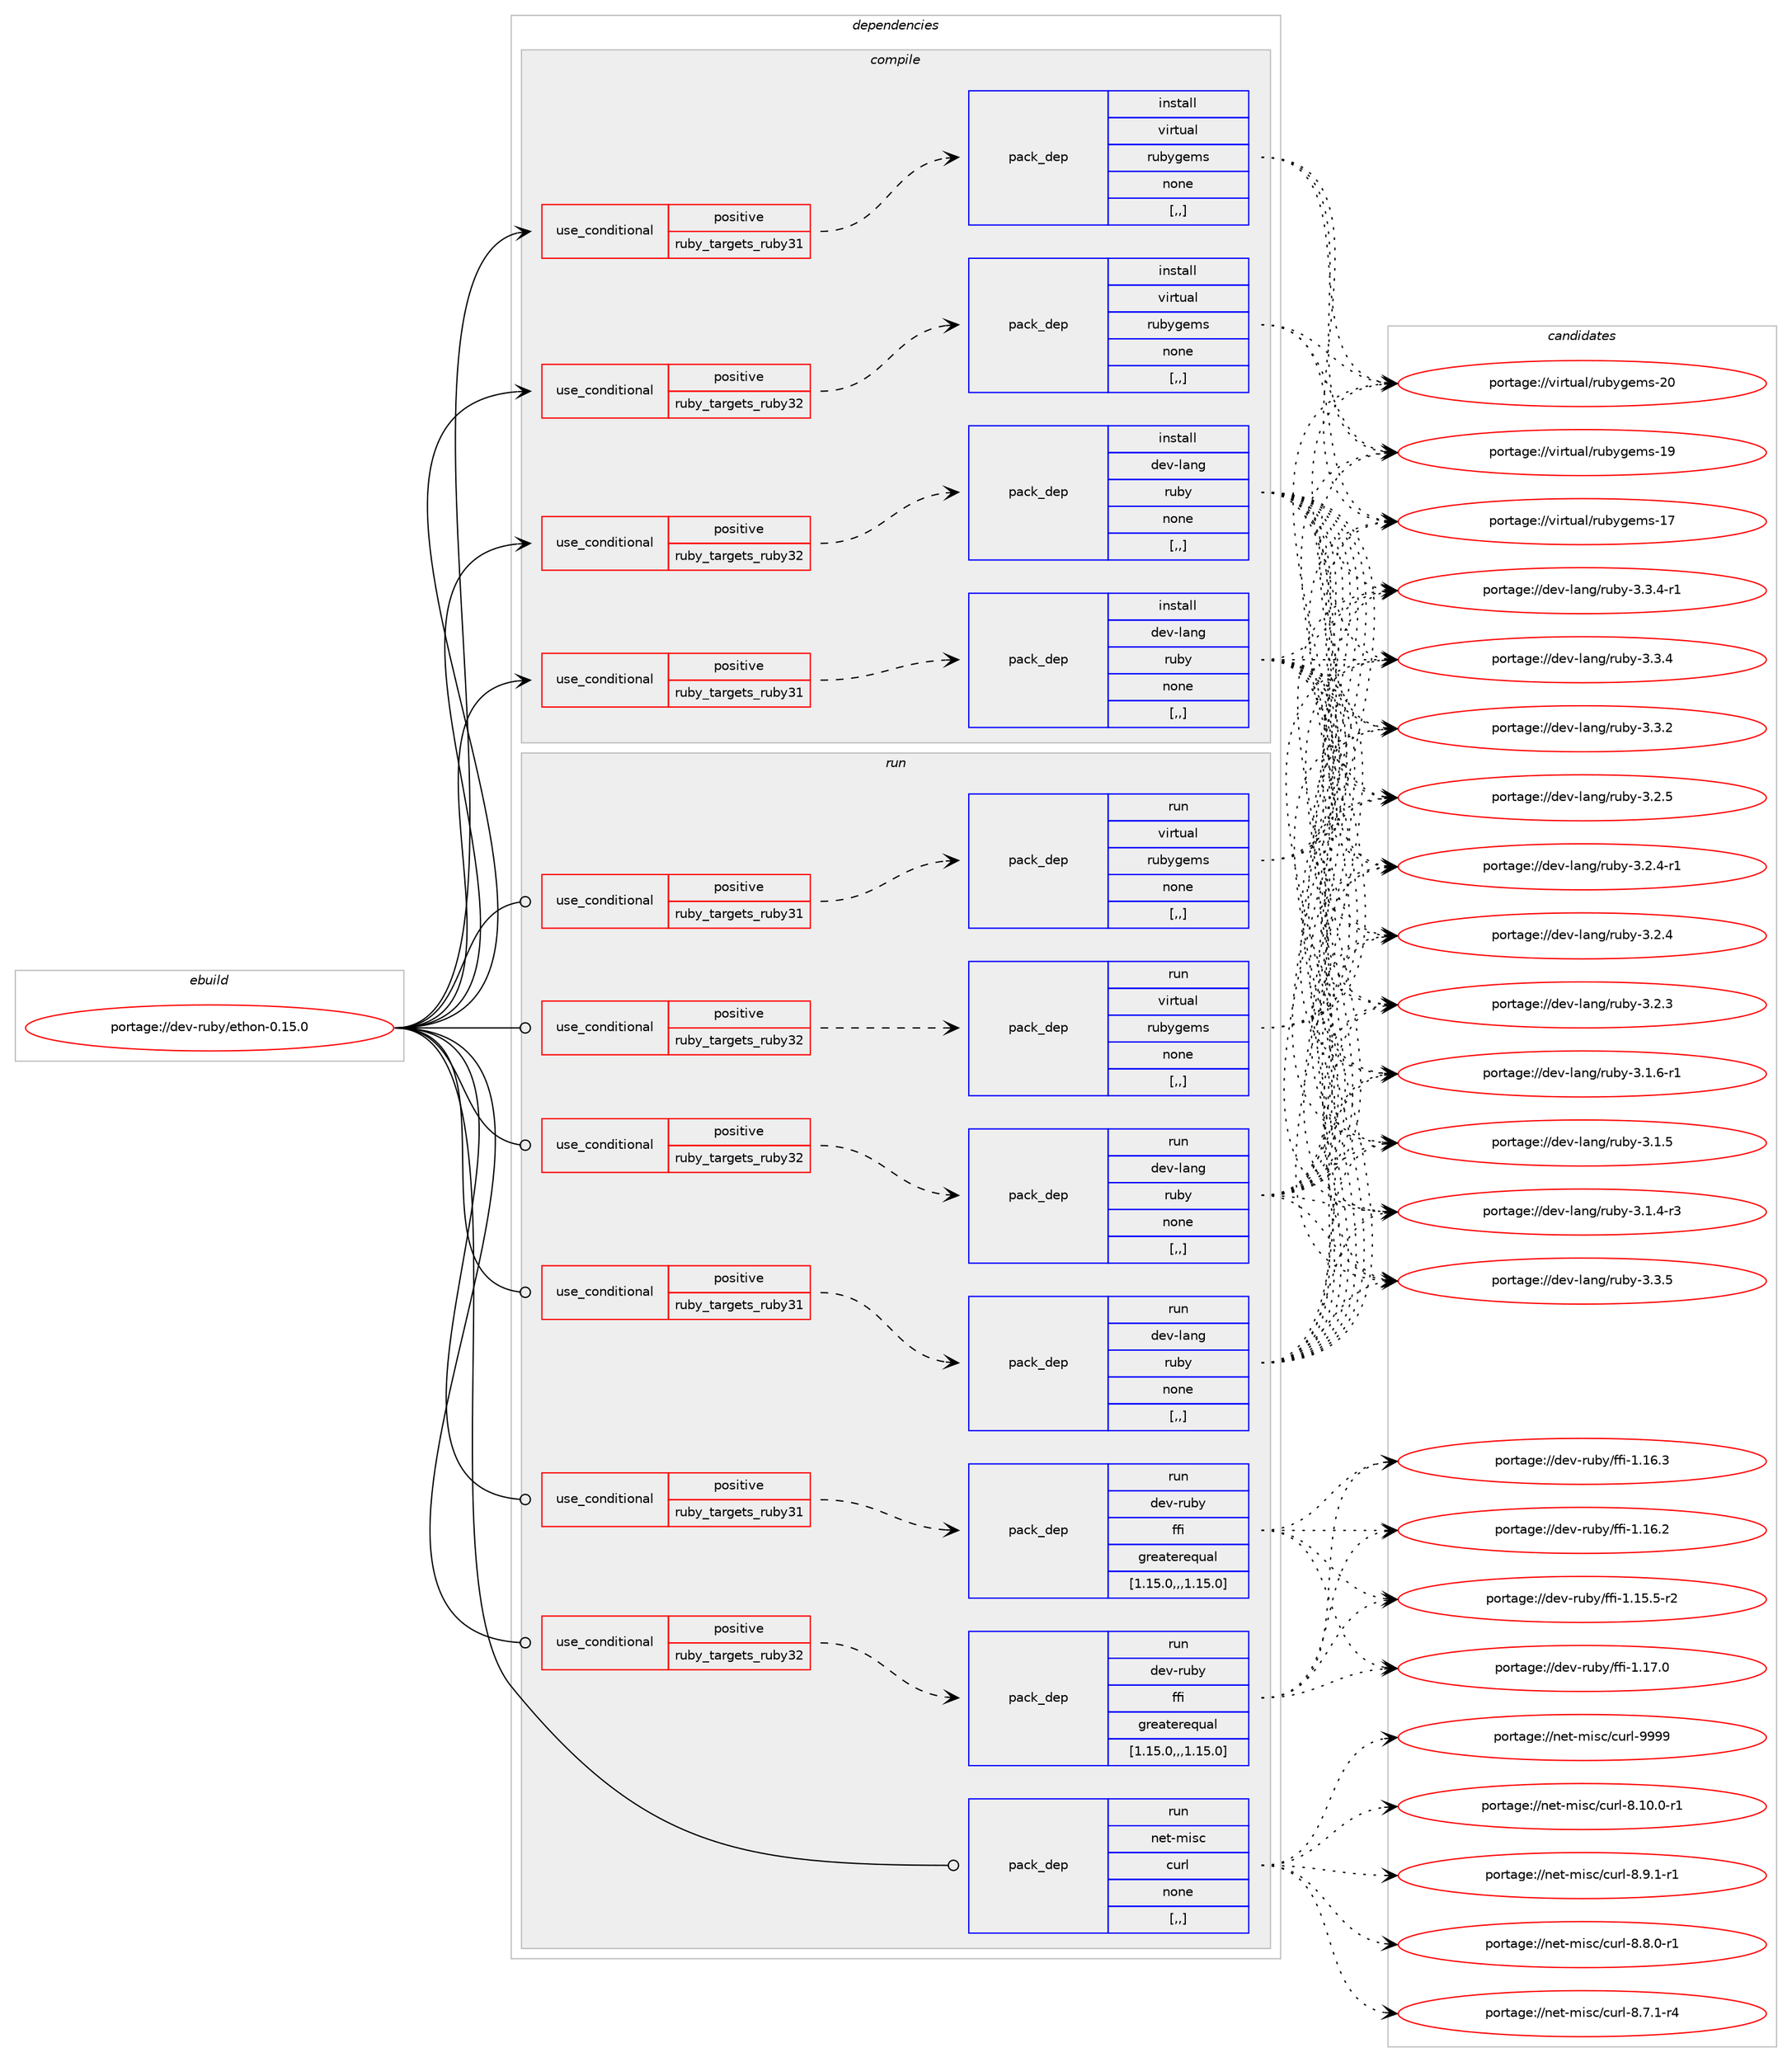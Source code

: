 digraph prolog {

# *************
# Graph options
# *************

newrank=true;
concentrate=true;
compound=true;
graph [rankdir=LR,fontname=Helvetica,fontsize=10,ranksep=1.5];#, ranksep=2.5, nodesep=0.2];
edge  [arrowhead=vee];
node  [fontname=Helvetica,fontsize=10];

# **********
# The ebuild
# **********

subgraph cluster_leftcol {
color=gray;
label=<<i>ebuild</i>>;
id [label="portage://dev-ruby/ethon-0.15.0", color=red, width=4, href="../dev-ruby/ethon-0.15.0.svg"];
}

# ****************
# The dependencies
# ****************

subgraph cluster_midcol {
color=gray;
label=<<i>dependencies</i>>;
subgraph cluster_compile {
fillcolor="#eeeeee";
style=filled;
label=<<i>compile</i>>;
subgraph cond178069 {
dependency678375 [label=<<TABLE BORDER="0" CELLBORDER="1" CELLSPACING="0" CELLPADDING="4"><TR><TD ROWSPAN="3" CELLPADDING="10">use_conditional</TD></TR><TR><TD>positive</TD></TR><TR><TD>ruby_targets_ruby31</TD></TR></TABLE>>, shape=none, color=red];
subgraph pack495400 {
dependency678376 [label=<<TABLE BORDER="0" CELLBORDER="1" CELLSPACING="0" CELLPADDING="4" WIDTH="220"><TR><TD ROWSPAN="6" CELLPADDING="30">pack_dep</TD></TR><TR><TD WIDTH="110">install</TD></TR><TR><TD>dev-lang</TD></TR><TR><TD>ruby</TD></TR><TR><TD>none</TD></TR><TR><TD>[,,]</TD></TR></TABLE>>, shape=none, color=blue];
}
dependency678375:e -> dependency678376:w [weight=20,style="dashed",arrowhead="vee"];
}
id:e -> dependency678375:w [weight=20,style="solid",arrowhead="vee"];
subgraph cond178070 {
dependency678377 [label=<<TABLE BORDER="0" CELLBORDER="1" CELLSPACING="0" CELLPADDING="4"><TR><TD ROWSPAN="3" CELLPADDING="10">use_conditional</TD></TR><TR><TD>positive</TD></TR><TR><TD>ruby_targets_ruby31</TD></TR></TABLE>>, shape=none, color=red];
subgraph pack495401 {
dependency678378 [label=<<TABLE BORDER="0" CELLBORDER="1" CELLSPACING="0" CELLPADDING="4" WIDTH="220"><TR><TD ROWSPAN="6" CELLPADDING="30">pack_dep</TD></TR><TR><TD WIDTH="110">install</TD></TR><TR><TD>virtual</TD></TR><TR><TD>rubygems</TD></TR><TR><TD>none</TD></TR><TR><TD>[,,]</TD></TR></TABLE>>, shape=none, color=blue];
}
dependency678377:e -> dependency678378:w [weight=20,style="dashed",arrowhead="vee"];
}
id:e -> dependency678377:w [weight=20,style="solid",arrowhead="vee"];
subgraph cond178071 {
dependency678379 [label=<<TABLE BORDER="0" CELLBORDER="1" CELLSPACING="0" CELLPADDING="4"><TR><TD ROWSPAN="3" CELLPADDING="10">use_conditional</TD></TR><TR><TD>positive</TD></TR><TR><TD>ruby_targets_ruby32</TD></TR></TABLE>>, shape=none, color=red];
subgraph pack495402 {
dependency678380 [label=<<TABLE BORDER="0" CELLBORDER="1" CELLSPACING="0" CELLPADDING="4" WIDTH="220"><TR><TD ROWSPAN="6" CELLPADDING="30">pack_dep</TD></TR><TR><TD WIDTH="110">install</TD></TR><TR><TD>dev-lang</TD></TR><TR><TD>ruby</TD></TR><TR><TD>none</TD></TR><TR><TD>[,,]</TD></TR></TABLE>>, shape=none, color=blue];
}
dependency678379:e -> dependency678380:w [weight=20,style="dashed",arrowhead="vee"];
}
id:e -> dependency678379:w [weight=20,style="solid",arrowhead="vee"];
subgraph cond178072 {
dependency678381 [label=<<TABLE BORDER="0" CELLBORDER="1" CELLSPACING="0" CELLPADDING="4"><TR><TD ROWSPAN="3" CELLPADDING="10">use_conditional</TD></TR><TR><TD>positive</TD></TR><TR><TD>ruby_targets_ruby32</TD></TR></TABLE>>, shape=none, color=red];
subgraph pack495403 {
dependency678382 [label=<<TABLE BORDER="0" CELLBORDER="1" CELLSPACING="0" CELLPADDING="4" WIDTH="220"><TR><TD ROWSPAN="6" CELLPADDING="30">pack_dep</TD></TR><TR><TD WIDTH="110">install</TD></TR><TR><TD>virtual</TD></TR><TR><TD>rubygems</TD></TR><TR><TD>none</TD></TR><TR><TD>[,,]</TD></TR></TABLE>>, shape=none, color=blue];
}
dependency678381:e -> dependency678382:w [weight=20,style="dashed",arrowhead="vee"];
}
id:e -> dependency678381:w [weight=20,style="solid",arrowhead="vee"];
}
subgraph cluster_compileandrun {
fillcolor="#eeeeee";
style=filled;
label=<<i>compile and run</i>>;
}
subgraph cluster_run {
fillcolor="#eeeeee";
style=filled;
label=<<i>run</i>>;
subgraph cond178073 {
dependency678383 [label=<<TABLE BORDER="0" CELLBORDER="1" CELLSPACING="0" CELLPADDING="4"><TR><TD ROWSPAN="3" CELLPADDING="10">use_conditional</TD></TR><TR><TD>positive</TD></TR><TR><TD>ruby_targets_ruby31</TD></TR></TABLE>>, shape=none, color=red];
subgraph pack495404 {
dependency678384 [label=<<TABLE BORDER="0" CELLBORDER="1" CELLSPACING="0" CELLPADDING="4" WIDTH="220"><TR><TD ROWSPAN="6" CELLPADDING="30">pack_dep</TD></TR><TR><TD WIDTH="110">run</TD></TR><TR><TD>dev-lang</TD></TR><TR><TD>ruby</TD></TR><TR><TD>none</TD></TR><TR><TD>[,,]</TD></TR></TABLE>>, shape=none, color=blue];
}
dependency678383:e -> dependency678384:w [weight=20,style="dashed",arrowhead="vee"];
}
id:e -> dependency678383:w [weight=20,style="solid",arrowhead="odot"];
subgraph cond178074 {
dependency678385 [label=<<TABLE BORDER="0" CELLBORDER="1" CELLSPACING="0" CELLPADDING="4"><TR><TD ROWSPAN="3" CELLPADDING="10">use_conditional</TD></TR><TR><TD>positive</TD></TR><TR><TD>ruby_targets_ruby31</TD></TR></TABLE>>, shape=none, color=red];
subgraph pack495405 {
dependency678386 [label=<<TABLE BORDER="0" CELLBORDER="1" CELLSPACING="0" CELLPADDING="4" WIDTH="220"><TR><TD ROWSPAN="6" CELLPADDING="30">pack_dep</TD></TR><TR><TD WIDTH="110">run</TD></TR><TR><TD>dev-ruby</TD></TR><TR><TD>ffi</TD></TR><TR><TD>greaterequal</TD></TR><TR><TD>[1.15.0,,,1.15.0]</TD></TR></TABLE>>, shape=none, color=blue];
}
dependency678385:e -> dependency678386:w [weight=20,style="dashed",arrowhead="vee"];
}
id:e -> dependency678385:w [weight=20,style="solid",arrowhead="odot"];
subgraph cond178075 {
dependency678387 [label=<<TABLE BORDER="0" CELLBORDER="1" CELLSPACING="0" CELLPADDING="4"><TR><TD ROWSPAN="3" CELLPADDING="10">use_conditional</TD></TR><TR><TD>positive</TD></TR><TR><TD>ruby_targets_ruby31</TD></TR></TABLE>>, shape=none, color=red];
subgraph pack495406 {
dependency678388 [label=<<TABLE BORDER="0" CELLBORDER="1" CELLSPACING="0" CELLPADDING="4" WIDTH="220"><TR><TD ROWSPAN="6" CELLPADDING="30">pack_dep</TD></TR><TR><TD WIDTH="110">run</TD></TR><TR><TD>virtual</TD></TR><TR><TD>rubygems</TD></TR><TR><TD>none</TD></TR><TR><TD>[,,]</TD></TR></TABLE>>, shape=none, color=blue];
}
dependency678387:e -> dependency678388:w [weight=20,style="dashed",arrowhead="vee"];
}
id:e -> dependency678387:w [weight=20,style="solid",arrowhead="odot"];
subgraph cond178076 {
dependency678389 [label=<<TABLE BORDER="0" CELLBORDER="1" CELLSPACING="0" CELLPADDING="4"><TR><TD ROWSPAN="3" CELLPADDING="10">use_conditional</TD></TR><TR><TD>positive</TD></TR><TR><TD>ruby_targets_ruby32</TD></TR></TABLE>>, shape=none, color=red];
subgraph pack495407 {
dependency678390 [label=<<TABLE BORDER="0" CELLBORDER="1" CELLSPACING="0" CELLPADDING="4" WIDTH="220"><TR><TD ROWSPAN="6" CELLPADDING="30">pack_dep</TD></TR><TR><TD WIDTH="110">run</TD></TR><TR><TD>dev-lang</TD></TR><TR><TD>ruby</TD></TR><TR><TD>none</TD></TR><TR><TD>[,,]</TD></TR></TABLE>>, shape=none, color=blue];
}
dependency678389:e -> dependency678390:w [weight=20,style="dashed",arrowhead="vee"];
}
id:e -> dependency678389:w [weight=20,style="solid",arrowhead="odot"];
subgraph cond178077 {
dependency678391 [label=<<TABLE BORDER="0" CELLBORDER="1" CELLSPACING="0" CELLPADDING="4"><TR><TD ROWSPAN="3" CELLPADDING="10">use_conditional</TD></TR><TR><TD>positive</TD></TR><TR><TD>ruby_targets_ruby32</TD></TR></TABLE>>, shape=none, color=red];
subgraph pack495408 {
dependency678392 [label=<<TABLE BORDER="0" CELLBORDER="1" CELLSPACING="0" CELLPADDING="4" WIDTH="220"><TR><TD ROWSPAN="6" CELLPADDING="30">pack_dep</TD></TR><TR><TD WIDTH="110">run</TD></TR><TR><TD>dev-ruby</TD></TR><TR><TD>ffi</TD></TR><TR><TD>greaterequal</TD></TR><TR><TD>[1.15.0,,,1.15.0]</TD></TR></TABLE>>, shape=none, color=blue];
}
dependency678391:e -> dependency678392:w [weight=20,style="dashed",arrowhead="vee"];
}
id:e -> dependency678391:w [weight=20,style="solid",arrowhead="odot"];
subgraph cond178078 {
dependency678393 [label=<<TABLE BORDER="0" CELLBORDER="1" CELLSPACING="0" CELLPADDING="4"><TR><TD ROWSPAN="3" CELLPADDING="10">use_conditional</TD></TR><TR><TD>positive</TD></TR><TR><TD>ruby_targets_ruby32</TD></TR></TABLE>>, shape=none, color=red];
subgraph pack495409 {
dependency678394 [label=<<TABLE BORDER="0" CELLBORDER="1" CELLSPACING="0" CELLPADDING="4" WIDTH="220"><TR><TD ROWSPAN="6" CELLPADDING="30">pack_dep</TD></TR><TR><TD WIDTH="110">run</TD></TR><TR><TD>virtual</TD></TR><TR><TD>rubygems</TD></TR><TR><TD>none</TD></TR><TR><TD>[,,]</TD></TR></TABLE>>, shape=none, color=blue];
}
dependency678393:e -> dependency678394:w [weight=20,style="dashed",arrowhead="vee"];
}
id:e -> dependency678393:w [weight=20,style="solid",arrowhead="odot"];
subgraph pack495410 {
dependency678395 [label=<<TABLE BORDER="0" CELLBORDER="1" CELLSPACING="0" CELLPADDING="4" WIDTH="220"><TR><TD ROWSPAN="6" CELLPADDING="30">pack_dep</TD></TR><TR><TD WIDTH="110">run</TD></TR><TR><TD>net-misc</TD></TR><TR><TD>curl</TD></TR><TR><TD>none</TD></TR><TR><TD>[,,]</TD></TR></TABLE>>, shape=none, color=blue];
}
id:e -> dependency678395:w [weight=20,style="solid",arrowhead="odot"];
}
}

# **************
# The candidates
# **************

subgraph cluster_choices {
rank=same;
color=gray;
label=<<i>candidates</i>>;

subgraph choice495400 {
color=black;
nodesep=1;
choice10010111845108971101034711411798121455146514653 [label="portage://dev-lang/ruby-3.3.5", color=red, width=4,href="../dev-lang/ruby-3.3.5.svg"];
choice100101118451089711010347114117981214551465146524511449 [label="portage://dev-lang/ruby-3.3.4-r1", color=red, width=4,href="../dev-lang/ruby-3.3.4-r1.svg"];
choice10010111845108971101034711411798121455146514652 [label="portage://dev-lang/ruby-3.3.4", color=red, width=4,href="../dev-lang/ruby-3.3.4.svg"];
choice10010111845108971101034711411798121455146514650 [label="portage://dev-lang/ruby-3.3.2", color=red, width=4,href="../dev-lang/ruby-3.3.2.svg"];
choice10010111845108971101034711411798121455146504653 [label="portage://dev-lang/ruby-3.2.5", color=red, width=4,href="../dev-lang/ruby-3.2.5.svg"];
choice100101118451089711010347114117981214551465046524511449 [label="portage://dev-lang/ruby-3.2.4-r1", color=red, width=4,href="../dev-lang/ruby-3.2.4-r1.svg"];
choice10010111845108971101034711411798121455146504652 [label="portage://dev-lang/ruby-3.2.4", color=red, width=4,href="../dev-lang/ruby-3.2.4.svg"];
choice10010111845108971101034711411798121455146504651 [label="portage://dev-lang/ruby-3.2.3", color=red, width=4,href="../dev-lang/ruby-3.2.3.svg"];
choice100101118451089711010347114117981214551464946544511449 [label="portage://dev-lang/ruby-3.1.6-r1", color=red, width=4,href="../dev-lang/ruby-3.1.6-r1.svg"];
choice10010111845108971101034711411798121455146494653 [label="portage://dev-lang/ruby-3.1.5", color=red, width=4,href="../dev-lang/ruby-3.1.5.svg"];
choice100101118451089711010347114117981214551464946524511451 [label="portage://dev-lang/ruby-3.1.4-r3", color=red, width=4,href="../dev-lang/ruby-3.1.4-r3.svg"];
dependency678376:e -> choice10010111845108971101034711411798121455146514653:w [style=dotted,weight="100"];
dependency678376:e -> choice100101118451089711010347114117981214551465146524511449:w [style=dotted,weight="100"];
dependency678376:e -> choice10010111845108971101034711411798121455146514652:w [style=dotted,weight="100"];
dependency678376:e -> choice10010111845108971101034711411798121455146514650:w [style=dotted,weight="100"];
dependency678376:e -> choice10010111845108971101034711411798121455146504653:w [style=dotted,weight="100"];
dependency678376:e -> choice100101118451089711010347114117981214551465046524511449:w [style=dotted,weight="100"];
dependency678376:e -> choice10010111845108971101034711411798121455146504652:w [style=dotted,weight="100"];
dependency678376:e -> choice10010111845108971101034711411798121455146504651:w [style=dotted,weight="100"];
dependency678376:e -> choice100101118451089711010347114117981214551464946544511449:w [style=dotted,weight="100"];
dependency678376:e -> choice10010111845108971101034711411798121455146494653:w [style=dotted,weight="100"];
dependency678376:e -> choice100101118451089711010347114117981214551464946524511451:w [style=dotted,weight="100"];
}
subgraph choice495401 {
color=black;
nodesep=1;
choice118105114116117971084711411798121103101109115455048 [label="portage://virtual/rubygems-20", color=red, width=4,href="../virtual/rubygems-20.svg"];
choice118105114116117971084711411798121103101109115454957 [label="portage://virtual/rubygems-19", color=red, width=4,href="../virtual/rubygems-19.svg"];
choice118105114116117971084711411798121103101109115454955 [label="portage://virtual/rubygems-17", color=red, width=4,href="../virtual/rubygems-17.svg"];
dependency678378:e -> choice118105114116117971084711411798121103101109115455048:w [style=dotted,weight="100"];
dependency678378:e -> choice118105114116117971084711411798121103101109115454957:w [style=dotted,weight="100"];
dependency678378:e -> choice118105114116117971084711411798121103101109115454955:w [style=dotted,weight="100"];
}
subgraph choice495402 {
color=black;
nodesep=1;
choice10010111845108971101034711411798121455146514653 [label="portage://dev-lang/ruby-3.3.5", color=red, width=4,href="../dev-lang/ruby-3.3.5.svg"];
choice100101118451089711010347114117981214551465146524511449 [label="portage://dev-lang/ruby-3.3.4-r1", color=red, width=4,href="../dev-lang/ruby-3.3.4-r1.svg"];
choice10010111845108971101034711411798121455146514652 [label="portage://dev-lang/ruby-3.3.4", color=red, width=4,href="../dev-lang/ruby-3.3.4.svg"];
choice10010111845108971101034711411798121455146514650 [label="portage://dev-lang/ruby-3.3.2", color=red, width=4,href="../dev-lang/ruby-3.3.2.svg"];
choice10010111845108971101034711411798121455146504653 [label="portage://dev-lang/ruby-3.2.5", color=red, width=4,href="../dev-lang/ruby-3.2.5.svg"];
choice100101118451089711010347114117981214551465046524511449 [label="portage://dev-lang/ruby-3.2.4-r1", color=red, width=4,href="../dev-lang/ruby-3.2.4-r1.svg"];
choice10010111845108971101034711411798121455146504652 [label="portage://dev-lang/ruby-3.2.4", color=red, width=4,href="../dev-lang/ruby-3.2.4.svg"];
choice10010111845108971101034711411798121455146504651 [label="portage://dev-lang/ruby-3.2.3", color=red, width=4,href="../dev-lang/ruby-3.2.3.svg"];
choice100101118451089711010347114117981214551464946544511449 [label="portage://dev-lang/ruby-3.1.6-r1", color=red, width=4,href="../dev-lang/ruby-3.1.6-r1.svg"];
choice10010111845108971101034711411798121455146494653 [label="portage://dev-lang/ruby-3.1.5", color=red, width=4,href="../dev-lang/ruby-3.1.5.svg"];
choice100101118451089711010347114117981214551464946524511451 [label="portage://dev-lang/ruby-3.1.4-r3", color=red, width=4,href="../dev-lang/ruby-3.1.4-r3.svg"];
dependency678380:e -> choice10010111845108971101034711411798121455146514653:w [style=dotted,weight="100"];
dependency678380:e -> choice100101118451089711010347114117981214551465146524511449:w [style=dotted,weight="100"];
dependency678380:e -> choice10010111845108971101034711411798121455146514652:w [style=dotted,weight="100"];
dependency678380:e -> choice10010111845108971101034711411798121455146514650:w [style=dotted,weight="100"];
dependency678380:e -> choice10010111845108971101034711411798121455146504653:w [style=dotted,weight="100"];
dependency678380:e -> choice100101118451089711010347114117981214551465046524511449:w [style=dotted,weight="100"];
dependency678380:e -> choice10010111845108971101034711411798121455146504652:w [style=dotted,weight="100"];
dependency678380:e -> choice10010111845108971101034711411798121455146504651:w [style=dotted,weight="100"];
dependency678380:e -> choice100101118451089711010347114117981214551464946544511449:w [style=dotted,weight="100"];
dependency678380:e -> choice10010111845108971101034711411798121455146494653:w [style=dotted,weight="100"];
dependency678380:e -> choice100101118451089711010347114117981214551464946524511451:w [style=dotted,weight="100"];
}
subgraph choice495403 {
color=black;
nodesep=1;
choice118105114116117971084711411798121103101109115455048 [label="portage://virtual/rubygems-20", color=red, width=4,href="../virtual/rubygems-20.svg"];
choice118105114116117971084711411798121103101109115454957 [label="portage://virtual/rubygems-19", color=red, width=4,href="../virtual/rubygems-19.svg"];
choice118105114116117971084711411798121103101109115454955 [label="portage://virtual/rubygems-17", color=red, width=4,href="../virtual/rubygems-17.svg"];
dependency678382:e -> choice118105114116117971084711411798121103101109115455048:w [style=dotted,weight="100"];
dependency678382:e -> choice118105114116117971084711411798121103101109115454957:w [style=dotted,weight="100"];
dependency678382:e -> choice118105114116117971084711411798121103101109115454955:w [style=dotted,weight="100"];
}
subgraph choice495404 {
color=black;
nodesep=1;
choice10010111845108971101034711411798121455146514653 [label="portage://dev-lang/ruby-3.3.5", color=red, width=4,href="../dev-lang/ruby-3.3.5.svg"];
choice100101118451089711010347114117981214551465146524511449 [label="portage://dev-lang/ruby-3.3.4-r1", color=red, width=4,href="../dev-lang/ruby-3.3.4-r1.svg"];
choice10010111845108971101034711411798121455146514652 [label="portage://dev-lang/ruby-3.3.4", color=red, width=4,href="../dev-lang/ruby-3.3.4.svg"];
choice10010111845108971101034711411798121455146514650 [label="portage://dev-lang/ruby-3.3.2", color=red, width=4,href="../dev-lang/ruby-3.3.2.svg"];
choice10010111845108971101034711411798121455146504653 [label="portage://dev-lang/ruby-3.2.5", color=red, width=4,href="../dev-lang/ruby-3.2.5.svg"];
choice100101118451089711010347114117981214551465046524511449 [label="portage://dev-lang/ruby-3.2.4-r1", color=red, width=4,href="../dev-lang/ruby-3.2.4-r1.svg"];
choice10010111845108971101034711411798121455146504652 [label="portage://dev-lang/ruby-3.2.4", color=red, width=4,href="../dev-lang/ruby-3.2.4.svg"];
choice10010111845108971101034711411798121455146504651 [label="portage://dev-lang/ruby-3.2.3", color=red, width=4,href="../dev-lang/ruby-3.2.3.svg"];
choice100101118451089711010347114117981214551464946544511449 [label="portage://dev-lang/ruby-3.1.6-r1", color=red, width=4,href="../dev-lang/ruby-3.1.6-r1.svg"];
choice10010111845108971101034711411798121455146494653 [label="portage://dev-lang/ruby-3.1.5", color=red, width=4,href="../dev-lang/ruby-3.1.5.svg"];
choice100101118451089711010347114117981214551464946524511451 [label="portage://dev-lang/ruby-3.1.4-r3", color=red, width=4,href="../dev-lang/ruby-3.1.4-r3.svg"];
dependency678384:e -> choice10010111845108971101034711411798121455146514653:w [style=dotted,weight="100"];
dependency678384:e -> choice100101118451089711010347114117981214551465146524511449:w [style=dotted,weight="100"];
dependency678384:e -> choice10010111845108971101034711411798121455146514652:w [style=dotted,weight="100"];
dependency678384:e -> choice10010111845108971101034711411798121455146514650:w [style=dotted,weight="100"];
dependency678384:e -> choice10010111845108971101034711411798121455146504653:w [style=dotted,weight="100"];
dependency678384:e -> choice100101118451089711010347114117981214551465046524511449:w [style=dotted,weight="100"];
dependency678384:e -> choice10010111845108971101034711411798121455146504652:w [style=dotted,weight="100"];
dependency678384:e -> choice10010111845108971101034711411798121455146504651:w [style=dotted,weight="100"];
dependency678384:e -> choice100101118451089711010347114117981214551464946544511449:w [style=dotted,weight="100"];
dependency678384:e -> choice10010111845108971101034711411798121455146494653:w [style=dotted,weight="100"];
dependency678384:e -> choice100101118451089711010347114117981214551464946524511451:w [style=dotted,weight="100"];
}
subgraph choice495405 {
color=black;
nodesep=1;
choice10010111845114117981214710210210545494649554648 [label="portage://dev-ruby/ffi-1.17.0", color=red, width=4,href="../dev-ruby/ffi-1.17.0.svg"];
choice10010111845114117981214710210210545494649544651 [label="portage://dev-ruby/ffi-1.16.3", color=red, width=4,href="../dev-ruby/ffi-1.16.3.svg"];
choice10010111845114117981214710210210545494649544650 [label="portage://dev-ruby/ffi-1.16.2", color=red, width=4,href="../dev-ruby/ffi-1.16.2.svg"];
choice100101118451141179812147102102105454946495346534511450 [label="portage://dev-ruby/ffi-1.15.5-r2", color=red, width=4,href="../dev-ruby/ffi-1.15.5-r2.svg"];
dependency678386:e -> choice10010111845114117981214710210210545494649554648:w [style=dotted,weight="100"];
dependency678386:e -> choice10010111845114117981214710210210545494649544651:w [style=dotted,weight="100"];
dependency678386:e -> choice10010111845114117981214710210210545494649544650:w [style=dotted,weight="100"];
dependency678386:e -> choice100101118451141179812147102102105454946495346534511450:w [style=dotted,weight="100"];
}
subgraph choice495406 {
color=black;
nodesep=1;
choice118105114116117971084711411798121103101109115455048 [label="portage://virtual/rubygems-20", color=red, width=4,href="../virtual/rubygems-20.svg"];
choice118105114116117971084711411798121103101109115454957 [label="portage://virtual/rubygems-19", color=red, width=4,href="../virtual/rubygems-19.svg"];
choice118105114116117971084711411798121103101109115454955 [label="portage://virtual/rubygems-17", color=red, width=4,href="../virtual/rubygems-17.svg"];
dependency678388:e -> choice118105114116117971084711411798121103101109115455048:w [style=dotted,weight="100"];
dependency678388:e -> choice118105114116117971084711411798121103101109115454957:w [style=dotted,weight="100"];
dependency678388:e -> choice118105114116117971084711411798121103101109115454955:w [style=dotted,weight="100"];
}
subgraph choice495407 {
color=black;
nodesep=1;
choice10010111845108971101034711411798121455146514653 [label="portage://dev-lang/ruby-3.3.5", color=red, width=4,href="../dev-lang/ruby-3.3.5.svg"];
choice100101118451089711010347114117981214551465146524511449 [label="portage://dev-lang/ruby-3.3.4-r1", color=red, width=4,href="../dev-lang/ruby-3.3.4-r1.svg"];
choice10010111845108971101034711411798121455146514652 [label="portage://dev-lang/ruby-3.3.4", color=red, width=4,href="../dev-lang/ruby-3.3.4.svg"];
choice10010111845108971101034711411798121455146514650 [label="portage://dev-lang/ruby-3.3.2", color=red, width=4,href="../dev-lang/ruby-3.3.2.svg"];
choice10010111845108971101034711411798121455146504653 [label="portage://dev-lang/ruby-3.2.5", color=red, width=4,href="../dev-lang/ruby-3.2.5.svg"];
choice100101118451089711010347114117981214551465046524511449 [label="portage://dev-lang/ruby-3.2.4-r1", color=red, width=4,href="../dev-lang/ruby-3.2.4-r1.svg"];
choice10010111845108971101034711411798121455146504652 [label="portage://dev-lang/ruby-3.2.4", color=red, width=4,href="../dev-lang/ruby-3.2.4.svg"];
choice10010111845108971101034711411798121455146504651 [label="portage://dev-lang/ruby-3.2.3", color=red, width=4,href="../dev-lang/ruby-3.2.3.svg"];
choice100101118451089711010347114117981214551464946544511449 [label="portage://dev-lang/ruby-3.1.6-r1", color=red, width=4,href="../dev-lang/ruby-3.1.6-r1.svg"];
choice10010111845108971101034711411798121455146494653 [label="portage://dev-lang/ruby-3.1.5", color=red, width=4,href="../dev-lang/ruby-3.1.5.svg"];
choice100101118451089711010347114117981214551464946524511451 [label="portage://dev-lang/ruby-3.1.4-r3", color=red, width=4,href="../dev-lang/ruby-3.1.4-r3.svg"];
dependency678390:e -> choice10010111845108971101034711411798121455146514653:w [style=dotted,weight="100"];
dependency678390:e -> choice100101118451089711010347114117981214551465146524511449:w [style=dotted,weight="100"];
dependency678390:e -> choice10010111845108971101034711411798121455146514652:w [style=dotted,weight="100"];
dependency678390:e -> choice10010111845108971101034711411798121455146514650:w [style=dotted,weight="100"];
dependency678390:e -> choice10010111845108971101034711411798121455146504653:w [style=dotted,weight="100"];
dependency678390:e -> choice100101118451089711010347114117981214551465046524511449:w [style=dotted,weight="100"];
dependency678390:e -> choice10010111845108971101034711411798121455146504652:w [style=dotted,weight="100"];
dependency678390:e -> choice10010111845108971101034711411798121455146504651:w [style=dotted,weight="100"];
dependency678390:e -> choice100101118451089711010347114117981214551464946544511449:w [style=dotted,weight="100"];
dependency678390:e -> choice10010111845108971101034711411798121455146494653:w [style=dotted,weight="100"];
dependency678390:e -> choice100101118451089711010347114117981214551464946524511451:w [style=dotted,weight="100"];
}
subgraph choice495408 {
color=black;
nodesep=1;
choice10010111845114117981214710210210545494649554648 [label="portage://dev-ruby/ffi-1.17.0", color=red, width=4,href="../dev-ruby/ffi-1.17.0.svg"];
choice10010111845114117981214710210210545494649544651 [label="portage://dev-ruby/ffi-1.16.3", color=red, width=4,href="../dev-ruby/ffi-1.16.3.svg"];
choice10010111845114117981214710210210545494649544650 [label="portage://dev-ruby/ffi-1.16.2", color=red, width=4,href="../dev-ruby/ffi-1.16.2.svg"];
choice100101118451141179812147102102105454946495346534511450 [label="portage://dev-ruby/ffi-1.15.5-r2", color=red, width=4,href="../dev-ruby/ffi-1.15.5-r2.svg"];
dependency678392:e -> choice10010111845114117981214710210210545494649554648:w [style=dotted,weight="100"];
dependency678392:e -> choice10010111845114117981214710210210545494649544651:w [style=dotted,weight="100"];
dependency678392:e -> choice10010111845114117981214710210210545494649544650:w [style=dotted,weight="100"];
dependency678392:e -> choice100101118451141179812147102102105454946495346534511450:w [style=dotted,weight="100"];
}
subgraph choice495409 {
color=black;
nodesep=1;
choice118105114116117971084711411798121103101109115455048 [label="portage://virtual/rubygems-20", color=red, width=4,href="../virtual/rubygems-20.svg"];
choice118105114116117971084711411798121103101109115454957 [label="portage://virtual/rubygems-19", color=red, width=4,href="../virtual/rubygems-19.svg"];
choice118105114116117971084711411798121103101109115454955 [label="portage://virtual/rubygems-17", color=red, width=4,href="../virtual/rubygems-17.svg"];
dependency678394:e -> choice118105114116117971084711411798121103101109115455048:w [style=dotted,weight="100"];
dependency678394:e -> choice118105114116117971084711411798121103101109115454957:w [style=dotted,weight="100"];
dependency678394:e -> choice118105114116117971084711411798121103101109115454955:w [style=dotted,weight="100"];
}
subgraph choice495410 {
color=black;
nodesep=1;
choice110101116451091051159947991171141084557575757 [label="portage://net-misc/curl-9999", color=red, width=4,href="../net-misc/curl-9999.svg"];
choice11010111645109105115994799117114108455646494846484511449 [label="portage://net-misc/curl-8.10.0-r1", color=red, width=4,href="../net-misc/curl-8.10.0-r1.svg"];
choice110101116451091051159947991171141084556465746494511449 [label="portage://net-misc/curl-8.9.1-r1", color=red, width=4,href="../net-misc/curl-8.9.1-r1.svg"];
choice110101116451091051159947991171141084556465646484511449 [label="portage://net-misc/curl-8.8.0-r1", color=red, width=4,href="../net-misc/curl-8.8.0-r1.svg"];
choice110101116451091051159947991171141084556465546494511452 [label="portage://net-misc/curl-8.7.1-r4", color=red, width=4,href="../net-misc/curl-8.7.1-r4.svg"];
dependency678395:e -> choice110101116451091051159947991171141084557575757:w [style=dotted,weight="100"];
dependency678395:e -> choice11010111645109105115994799117114108455646494846484511449:w [style=dotted,weight="100"];
dependency678395:e -> choice110101116451091051159947991171141084556465746494511449:w [style=dotted,weight="100"];
dependency678395:e -> choice110101116451091051159947991171141084556465646484511449:w [style=dotted,weight="100"];
dependency678395:e -> choice110101116451091051159947991171141084556465546494511452:w [style=dotted,weight="100"];
}
}

}
